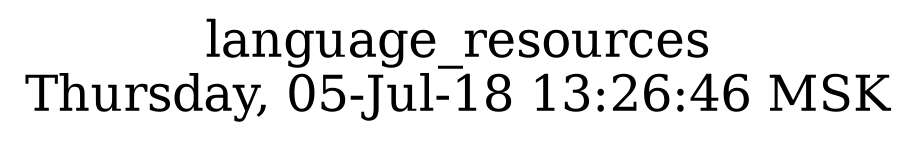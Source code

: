 digraph G {
graph [
  fontsize="24";
  label="language_resources\nThursday, 05-Jul-18 13:26:46 MSK";
  nojustify=true;
  ordering=out;
  rankdir=LR;
  size="30";
];
}

